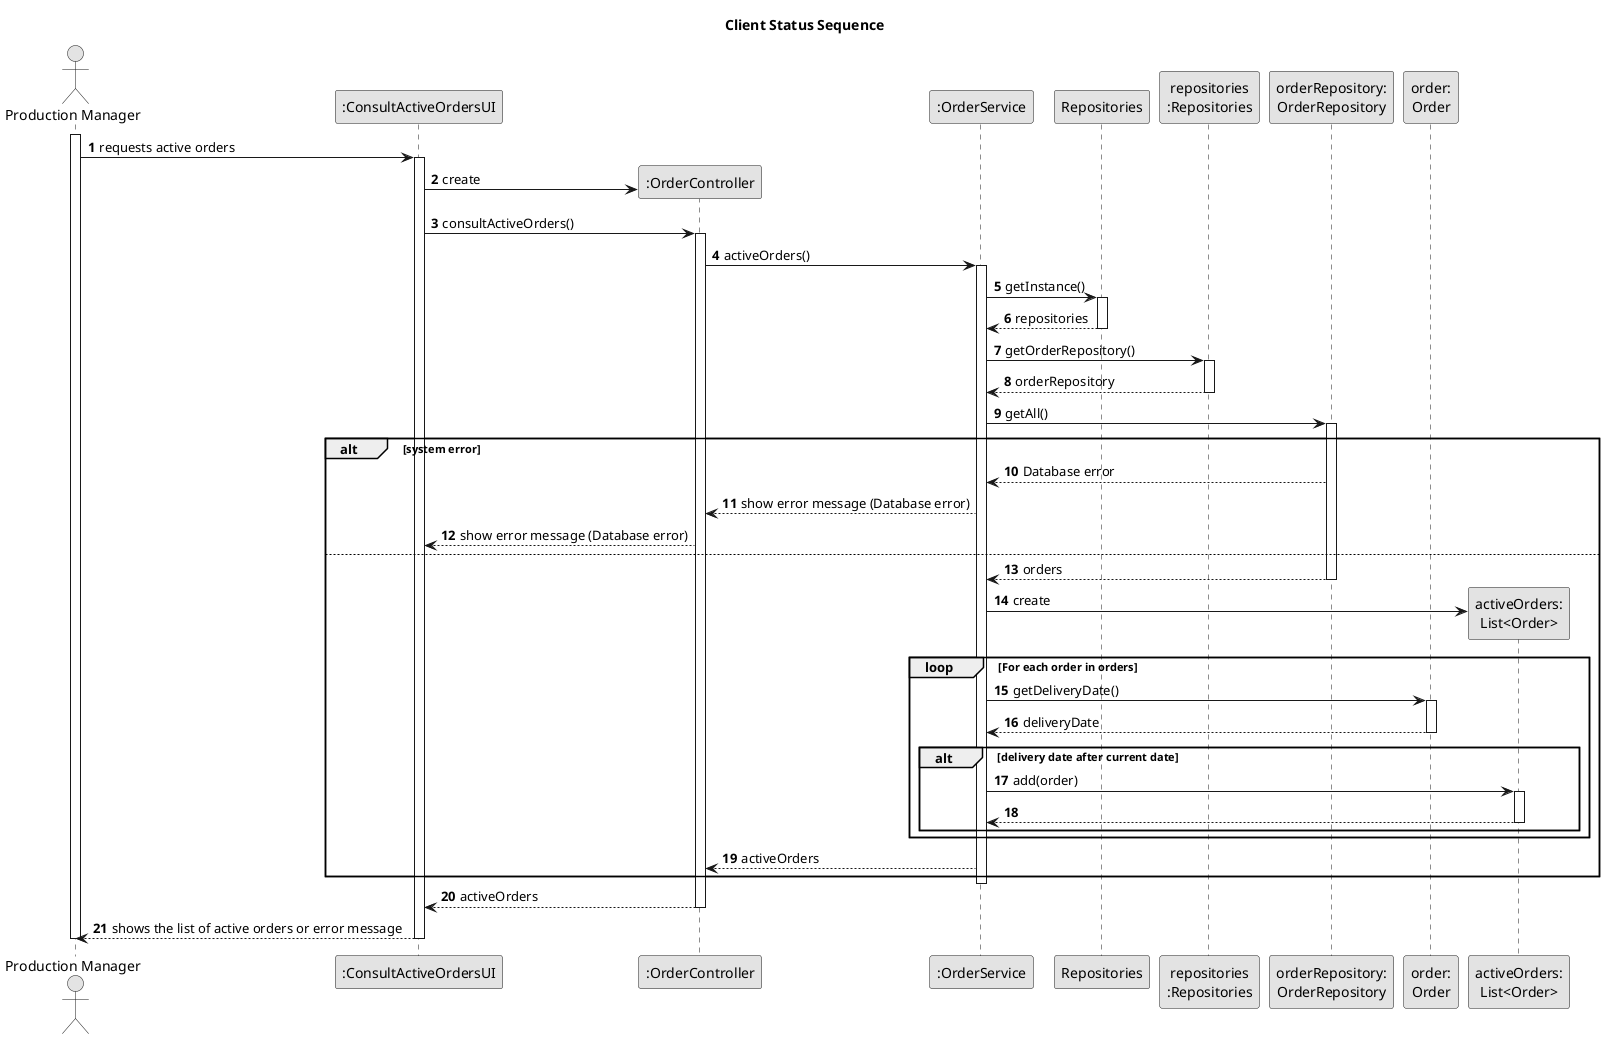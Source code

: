 @startuml
skinparam monochrome true
skinparam packageStyle rectangle
skinparam shadowing false

title System Sequence Diagram (SSD)

autonumber

actor "Production Manager" as PM
participant ":ConsultActiveOrdersUI" as UI
participant ":OrderController" as CTRL
participant ":OrderService" as SRV
participant "Repositories" as REPS
participant "repositories\n:Repositories" as REP
participant "orderRepository:\nOrderRepository" as orderRepository
participant "order:\nOrder" as ORDER
participant "activeOrders:\nList<Order>" as activeOrders

title Client Status Sequence

activate PM
    PM -> UI : requests active orders
    activate UI

        UI -> CTRL** : create

        UI -> CTRL : consultActiveOrders()
        activate CTRL
            CTRL -> SRV : activeOrders()
            activate SRV

                SRV -> REPS : getInstance()
                activate REPS
                REPS --> SRV: repositories
                deactivate REPS
                SRV -> REP : getOrderRepository()
                activate REP
                REP --> SRV : orderRepository
                deactivate REP

                SRV -> orderRepository : getAll()
                activate orderRepository
            alt system error
                        orderRepository --> SRV: Database error

                        SRV --> CTRL: show error message (Database error)

                        CTRL --> UI: show error message (Database error)
            else
                        orderRepository --> SRV: orders
                        deactivate orderRepository

            SRV -> activeOrders** : create

            loop For each order in orders

                        SRV -> ORDER : getDeliveryDate()
                        activate ORDER
                        ORDER --> SRV : deliveryDate
                        deactivate ORDER

                        alt delivery date after current date
                            SRV -> activeOrders : add(order)
                            activate activeOrders
                            activeOrders --> SRV :
                            deactivate activeOrders
                        end alt
                    end loop

                    SRV --> CTRL : activeOrders
                end alt
                deactivate SRV

            CTRL --> UI : activeOrders
            deactivate CTRL

        UI --> PM : shows the list of active orders or error message
        deactivate UI

deactivate PM
@enduml
